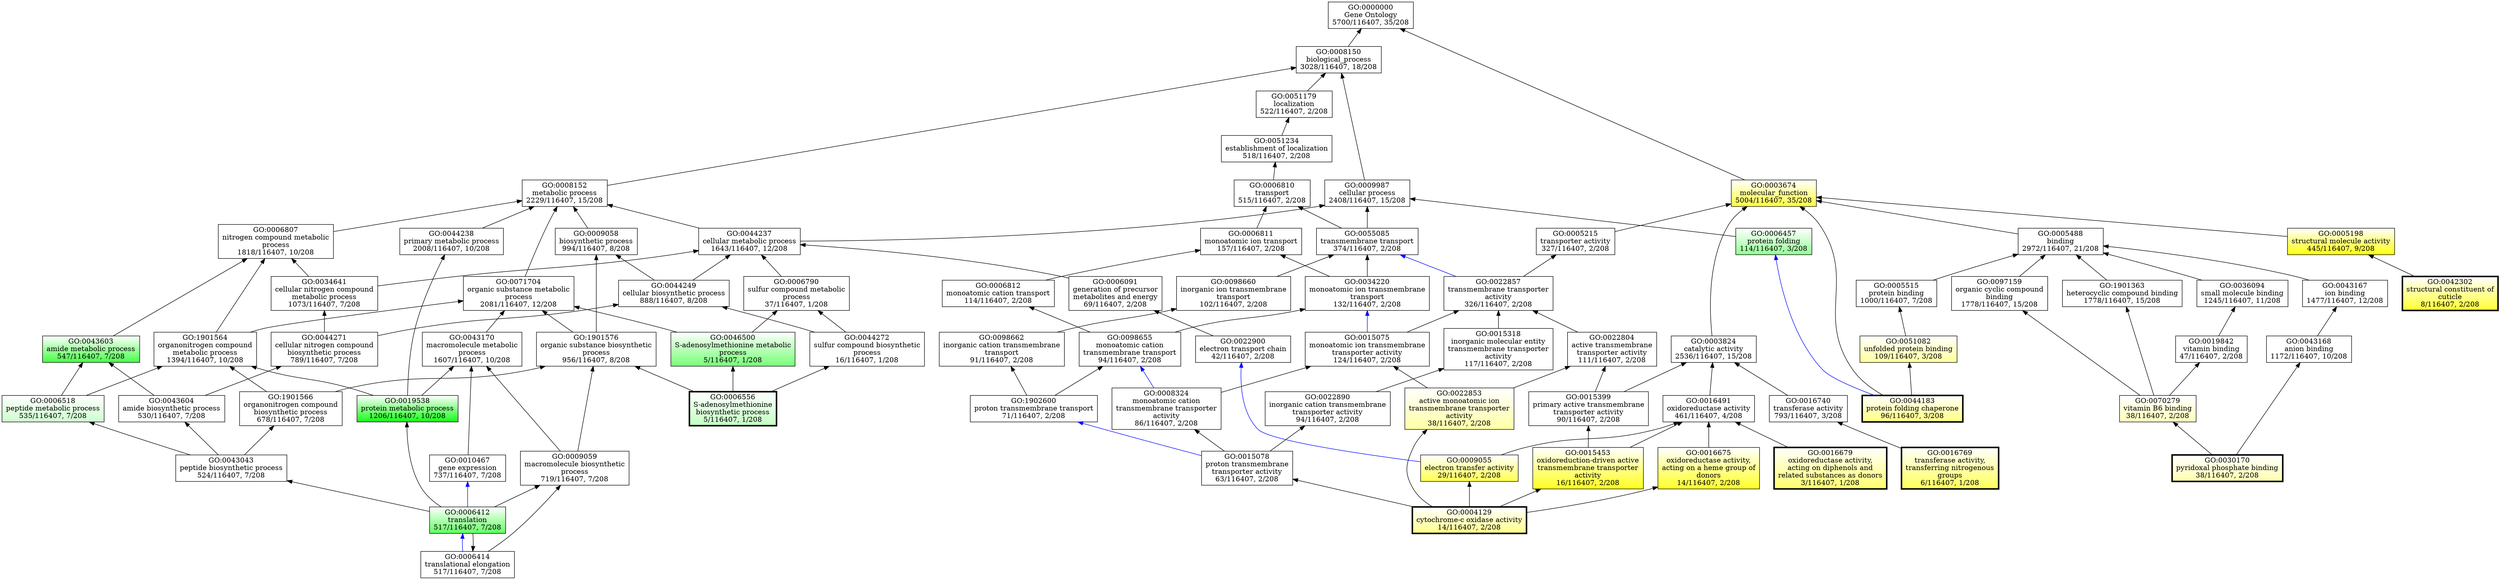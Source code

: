 /* Generated with Ontologizer 2.1 build 20160628-1269 */
digraph G {nodesep=0.4;
GO_0000000[shape="box",label="GO:0000000\nGene Ontology\n5700/116407, 35/208"];
GO_0016769[shape="box",label="GO:0016769\ntransferase activity,\ntransferring nitrogenous\ngroups\n6/116407, 1/208",gradientangle=270,style="filled,setlinewidth(3)",fillcolor="white:0.166667,0.657143,1.000000"];
GO_0019842[shape="box",label="GO:0019842\nvitamin binding\n47/116407, 2/208"];
GO_0009987[shape="box",label="GO:0009987\ncellular process\n2408/116407, 15/208"];
GO_0008324[shape="box",label="GO:0008324\nmonoatomic cation\ntransmembrane transporter\nactivity\n86/116407, 2/208"];
GO_0006790[shape="box",label="GO:0006790\nsulfur compound metabolic\nprocess\n37/116407, 1/208"];
GO_0070279[shape="box",label="GO:0070279\nvitamin B6 binding\n38/116407, 2/208",gradientangle=270,style="filled",fillcolor="white:0.166667,0.276190,1.000000"];
GO_0097159[shape="box",label="GO:0097159\norganic cyclic compound\nbinding\n1778/116407, 15/208"];
GO_0051082[shape="box",label="GO:0051082\nunfolded protein binding\n109/116407, 3/208",gradientangle=270,style="filled",fillcolor="white:0.166667,0.390476,1.000000"];
GO_0005515[shape="box",label="GO:0005515\nprotein binding\n1000/116407, 7/208"];
GO_0006412[shape="box",label="GO:0006412\ntranslation\n517/116407, 7/208",gradientangle=270,style="filled",fillcolor="white:0.333333,0.619048,1.000000"];
GO_0006414[shape="box",label="GO:0006414\ntranslational elongation\n517/116407, 7/208"];
GO_0022804[shape="box",label="GO:0022804\nactive transmembrane\ntransporter activity\n111/116407, 2/208"];
GO_1902600[shape="box",label="GO:1902600\nproton transmembrane transport\n71/116407, 2/208"];
GO_1901576[shape="box",label="GO:1901576\norganic substance biosynthetic\nprocess\n956/116407, 8/208"];
GO_0006807[shape="box",label="GO:0006807\nnitrogen compound metabolic\nprocess\n1818/116407, 10/208"];
GO_0044183[shape="box",label="GO:0044183\nprotein folding chaperone\n96/116407, 3/208",gradientangle=270,style="filled,setlinewidth(3)",fillcolor="white:0.166667,0.504762,1.000000"];
GO_0071704[shape="box",label="GO:0071704\norganic substance metabolic\nprocess\n2081/116407, 12/208"];
GO_0006810[shape="box",label="GO:0006810\ntransport\n515/116407, 2/208"];
GO_0006811[shape="box",label="GO:0006811\nmonoatomic ion transport\n157/116407, 2/208"];
GO_0006812[shape="box",label="GO:0006812\nmonoatomic cation transport\n114/116407, 2/208"];
GO_0006556[shape="box",label="GO:0006556\nS-adenosylmethionine\nbiosynthetic process\n5/116407, 1/208",gradientangle=270,style="filled,setlinewidth(3)",fillcolor="white:0.333333,0.238095,1.000000"];
GO_0043167[shape="box",label="GO:0043167\nion binding\n1477/116407, 12/208"];
GO_0043168[shape="box",label="GO:0043168\nanion binding\n1172/116407, 10/208"];
GO_0004129[shape="box",label="GO:0004129\ncytochrome-c oxidase activity\n14/116407, 2/208",gradientangle=270,style="filled,setlinewidth(3)",fillcolor="white:0.166667,0.466667,1.000000"];
GO_0051234[shape="box",label="GO:0051234\nestablishment of localization\n518/116407, 2/208"];
GO_0043170[shape="box",label="GO:0043170\nmacromolecule metabolic\nprocess\n1607/116407, 10/208"];
GO_0016675[shape="box",label="GO:0016675\noxidoreductase activity,\nacting on a heme group of\ndonors\n14/116407, 2/208",gradientangle=270,style="filled",fillcolor="white:0.166667,0.847619,1.000000"];
GO_0043043[shape="box",label="GO:0043043\npeptide biosynthetic process\n524/116407, 7/208"];
GO_0046500[shape="box",label="GO:0046500\nS-adenosylmethionine metabolic\nprocess\n5/116407, 1/208",gradientangle=270,style="filled",fillcolor="white:0.333333,0.542857,1.000000"];
GO_0015399[shape="box",label="GO:0015399\nprimary active transmembrane\ntransporter activity\n90/116407, 2/208"];
GO_0016679[shape="box",label="GO:0016679\noxidoreductase activity,\nacting on diphenols and\nrelated substances as donors\n3/116407, 1/208",gradientangle=270,style="filled,setlinewidth(3)",fillcolor="white:0.166667,0.580952,1.000000"];
GO_0034220[shape="box",label="GO:0034220\nmonoatomic ion transmembrane\ntransport\n132/116407, 2/208"];
GO_0055085[shape="box",label="GO:0055085\ntransmembrane transport\n374/116407, 2/208"];
GO_1901363[shape="box",label="GO:1901363\nheterocyclic compound binding\n1778/116407, 15/208"];
GO_0006457[shape="box",label="GO:0006457\nprotein folding\n114/116407, 3/208",gradientangle=270,style="filled",fillcolor="white:0.333333,0.428571,1.000000"];
GO_0042302[shape="box",label="GO:0042302\nstructural constituent of\ncuticle\n8/116407, 2/208",gradientangle=270,style="filled,setlinewidth(3)",fillcolor="white:0.166667,0.809524,1.000000"];
GO_0022853[shape="box",label="GO:0022853\nactive monoatomic ion\ntransmembrane transporter\nactivity\n38/116407, 2/208",gradientangle=270,style="filled",fillcolor="white:0.166667,0.352381,1.000000"];
GO_0022857[shape="box",label="GO:0022857\ntransmembrane transporter\nactivity\n326/116407, 2/208"];
GO_0006091[shape="box",label="GO:0006091\ngeneration of precursor\nmetabolites and energy\n69/116407, 2/208"];
GO_0044237[shape="box",label="GO:0044237\ncellular metabolic process\n1643/116407, 12/208"];
GO_0044238[shape="box",label="GO:0044238\nprimary metabolic process\n2008/116407, 10/208"];
GO_0005198[shape="box",label="GO:0005198\nstructural molecule activity\n445/116407, 9/208",gradientangle=270,style="filled",fillcolor="white:0.166667,0.961905,1.000000"];
GO_0034641[shape="box",label="GO:0034641\ncellular nitrogen compound\nmetabolic process\n1073/116407, 7/208"];
GO_0019538[shape="box",label="GO:0019538\nprotein metabolic process\n1206/116407, 10/208",gradientangle=270,style="filled",fillcolor="white:0.333333,0.923810,1.000000"];
GO_0043603[shape="box",label="GO:0043603\namide metabolic process\n547/116407, 7/208",gradientangle=270,style="filled",fillcolor="white:0.333333,0.733333,1.000000"];
GO_0043604[shape="box",label="GO:0043604\namide biosynthetic process\n530/116407, 7/208"];
GO_0015318[shape="box",label="GO:0015318\ninorganic molecular entity\ntransmembrane transporter\nactivity\n117/116407, 2/208"];
GO_0008150[shape="box",label="GO:0008150\nbiological_process\n3028/116407, 18/208"];
GO_0008152[shape="box",label="GO:0008152\nmetabolic process\n2229/116407, 15/208"];
GO_0044249[shape="box",label="GO:0044249\ncellular biosynthetic process\n888/116407, 8/208"];
GO_0003674[shape="box",label="GO:0003674\nmolecular_function\n5004/116407, 35/208",gradientangle=270,style="filled",fillcolor="white:0.166667,0.771429,1.000000"];
GO_0030170[shape="box",label="GO:0030170\npyridoxal phosphate binding\n38/116407, 2/208",gradientangle=270,style="filled,setlinewidth(3)",fillcolor="white:0.166667,0.314286,1.000000"];
GO_0015453[shape="box",label="GO:0015453\noxidoreduction-driven active\ntransmembrane transporter\nactivity\n16/116407, 2/208",gradientangle=270,style="filled",fillcolor="white:0.166667,0.885714,1.000000"];
GO_0098655[shape="box",label="GO:0098655\nmonoatomic cation\ntransmembrane transport\n94/116407, 2/208"];
GO_0009055[shape="box",label="GO:0009055\nelectron transfer activity\n29/116407, 2/208",gradientangle=270,style="filled",fillcolor="white:0.166667,0.695238,1.000000"];
GO_0005215[shape="box",label="GO:0005215\ntransporter activity\n327/116407, 2/208"];
GO_1901564[shape="box",label="GO:1901564\norganonitrogen compound\nmetabolic process\n1394/116407, 10/208"];
GO_0009058[shape="box",label="GO:0009058\nbiosynthetic process\n994/116407, 8/208"];
GO_0015075[shape="box",label="GO:0015075\nmonoatomic ion transmembrane\ntransporter activity\n124/116407, 2/208"];
GO_0009059[shape="box",label="GO:0009059\nmacromolecule biosynthetic\nprocess\n719/116407, 7/208"];
GO_0010467[shape="box",label="GO:0010467\ngene expression\n737/116407, 7/208"];
GO_1901566[shape="box",label="GO:1901566\norganonitrogen compound\nbiosynthetic process\n678/116407, 7/208"];
GO_0016740[shape="box",label="GO:0016740\ntransferase activity\n793/116407, 3/208"];
GO_0098660[shape="box",label="GO:0098660\ninorganic ion transmembrane\ntransport\n102/116407, 2/208"];
GO_0015078[shape="box",label="GO:0015078\nproton transmembrane\ntransporter activity\n63/116407, 2/208"];
GO_0098662[shape="box",label="GO:0098662\ninorganic cation transmembrane\ntransport\n91/116407, 2/208"];
GO_0022890[shape="box",label="GO:0022890\ninorganic cation transmembrane\ntransporter activity\n94/116407, 2/208"];
GO_0016491[shape="box",label="GO:0016491\noxidoreductase activity\n461/116407, 4/208"];
GO_0051179[shape="box",label="GO:0051179\nlocalization\n522/116407, 2/208"];
GO_0044271[shape="box",label="GO:0044271\ncellular nitrogen compound\nbiosynthetic process\n789/116407, 7/208"];
GO_0003824[shape="box",label="GO:0003824\ncatalytic activity\n2536/116407, 15/208"];
GO_0005488[shape="box",label="GO:0005488\nbinding\n2972/116407, 21/208"];
GO_0044272[shape="box",label="GO:0044272\nsulfur compound biosynthetic\nprocess\n16/116407, 1/208"];
GO_0022900[shape="box",label="GO:0022900\nelectron transport chain\n42/116407, 2/208"];
GO_0006518[shape="box",label="GO:0006518\npeptide metabolic process\n535/116407, 7/208",gradientangle=270,style="filled",fillcolor="white:0.333333,0.200000,1.000000"];
GO_0036094[shape="box",label="GO:0036094\nsmall molecule binding\n1245/116407, 11/208"];
GO_0000000 -> GO_0003674[color=black,dir="back",tooltip="molecular_function  Gene Ontology"];

GO_0000000 -> GO_0008150[color=black,dir="back",tooltip="biological_process  Gene Ontology"];

GO_0019842 -> GO_0070279[color=black,dir="back",tooltip="vitamin B6 binding is a vitamin binding"];

GO_0009987 -> GO_0006457[color=black,dir="back",tooltip="protein folding is a cellular process"];

GO_0009987 -> GO_0044237[color=black,dir="back",tooltip="cellular metabolic process is a cellular process"];

GO_0009987 -> GO_0055085[color=black,dir="back",tooltip="transmembrane transport is a cellular process"];

GO_0008324 -> GO_0015078[color=black,dir="back",tooltip="proton transmembrane transporter activity is a monoatomic cation transmembrane transporter activity"];

GO_0006790 -> GO_0044272[color=black,dir="back",tooltip="sulfur compound biosynthetic process is a sulfur compound metabolic process"];

GO_0006790 -> GO_0046500[color=black,dir="back",tooltip="S-adenosylmethionine metabolic process is a sulfur compound metabolic process"];

GO_0070279 -> GO_0030170[color=black,dir="back",tooltip="pyridoxal phosphate binding is a vitamin B6 binding"];

GO_0097159 -> GO_0070279[color=black,dir="back",tooltip="vitamin B6 binding is a organic cyclic compound binding"];

GO_0051082 -> GO_0044183[color=black,dir="back",tooltip="protein folding chaperone  unfolded protein binding"];

GO_0005515 -> GO_0051082[color=black,dir="back",tooltip="unfolded protein binding is a protein binding"];

GO_0006412 -> GO_0006414[color=blue,dir="back",tooltip="translational elongation is part of translation"];

GO_0006414 -> GO_0006412[color=black,dir="back",tooltip="translation  translational elongation"];

GO_0022804 -> GO_0015399[color=black,dir="back",tooltip="primary active transmembrane transporter activity is a active transmembrane transporter activity"];

GO_0022804 -> GO_0022853[color=black,dir="back",tooltip="active monoatomic ion transmembrane transporter activity is a active transmembrane transporter activity"];

GO_1902600 -> GO_0015078[color=blue,dir="back",tooltip="proton transmembrane transporter activity is part of proton transmembrane transport"];

GO_1901576 -> GO_1901566[color=black,dir="back",tooltip="organonitrogen compound biosynthetic process is a organic substance biosynthetic process"];

GO_1901576 -> GO_0006556[color=black,dir="back",tooltip="S-adenosylmethionine biosynthetic process is a organic substance biosynthetic process"];

GO_1901576 -> GO_0009059[color=black,dir="back",tooltip="macromolecule biosynthetic process is a organic substance biosynthetic process"];

GO_0006807 -> GO_1901564[color=black,dir="back",tooltip="organonitrogen compound metabolic process is a nitrogen compound metabolic process"];

GO_0006807 -> GO_0034641[color=black,dir="back",tooltip="cellular nitrogen compound metabolic process is a nitrogen compound metabolic process"];

GO_0006807 -> GO_0043603[color=black,dir="back",tooltip="amide metabolic process is a nitrogen compound metabolic process"];

GO_0071704 -> GO_1901564[color=black,dir="back",tooltip="organonitrogen compound metabolic process is a organic substance metabolic process"];

GO_0071704 -> GO_1901576[color=black,dir="back",tooltip="organic substance biosynthetic process is a organic substance metabolic process"];

GO_0071704 -> GO_0043170[color=black,dir="back",tooltip="macromolecule metabolic process is a organic substance metabolic process"];

GO_0071704 -> GO_0046500[color=black,dir="back",tooltip="S-adenosylmethionine metabolic process is a organic substance metabolic process"];

GO_0006810 -> GO_0006811[color=black,dir="back",tooltip="monoatomic ion transport is a transport"];

GO_0006810 -> GO_0055085[color=black,dir="back",tooltip="transmembrane transport is a transport"];

GO_0006811 -> GO_0006812[color=black,dir="back",tooltip="monoatomic cation transport is a monoatomic ion transport"];

GO_0006811 -> GO_0034220[color=black,dir="back",tooltip="monoatomic ion transmembrane transport is a monoatomic ion transport"];

GO_0006812 -> GO_0098655[color=black,dir="back",tooltip="monoatomic cation transmembrane transport is a monoatomic cation transport"];

GO_0043167 -> GO_0043168[color=black,dir="back",tooltip="anion binding is a ion binding"];

GO_0043168 -> GO_0030170[color=black,dir="back",tooltip="pyridoxal phosphate binding is a anion binding"];

GO_0051234 -> GO_0006810[color=black,dir="back",tooltip="transport is a establishment of localization"];

GO_0043170 -> GO_0009059[color=black,dir="back",tooltip="macromolecule biosynthetic process is a macromolecule metabolic process"];

GO_0043170 -> GO_0010467[color=black,dir="back",tooltip="gene expression is a macromolecule metabolic process"];

GO_0043170 -> GO_0019538[color=black,dir="back",tooltip="protein metabolic process is a macromolecule metabolic process"];

GO_0016675 -> GO_0004129[color=black,dir="back",tooltip="cytochrome-c oxidase activity is a oxidoreductase activity, acting on a heme group of donors"];

GO_0043043 -> GO_0006412[color=black,dir="back",tooltip="translation is a peptide biosynthetic process"];

GO_0046500 -> GO_0006556[color=black,dir="back",tooltip="S-adenosylmethionine biosynthetic process is a S-adenosylmethionine metabolic process"];

GO_0015399 -> GO_0015453[color=black,dir="back",tooltip="oxidoreduction-driven active transmembrane transporter activity is a primary active transmembrane transporter activity"];

GO_0034220 -> GO_0015075[color=blue,dir="back",tooltip="monoatomic ion transmembrane transporter activity is part of monoatomic ion transmembrane transport"];

GO_0034220 -> GO_0098655[color=black,dir="back",tooltip="monoatomic cation transmembrane transport is a monoatomic ion transmembrane transport"];

GO_0055085 -> GO_0022857[color=blue,dir="back",tooltip="transmembrane transporter activity is part of transmembrane transport"];

GO_0055085 -> GO_0098660[color=black,dir="back",tooltip="inorganic ion transmembrane transport is a transmembrane transport"];

GO_0055085 -> GO_0034220[color=black,dir="back",tooltip="monoatomic ion transmembrane transport is a transmembrane transport"];

GO_1901363 -> GO_0070279[color=black,dir="back",tooltip="vitamin B6 binding is a heterocyclic compound binding"];

GO_0006457 -> GO_0044183[color=blue,dir="back",tooltip="protein folding chaperone is part of protein folding"];

GO_0022853 -> GO_0004129[color=black,dir="back",tooltip="cytochrome-c oxidase activity is a active monoatomic ion transmembrane transporter activity"];

GO_0022857 -> GO_0015075[color=black,dir="back",tooltip="monoatomic ion transmembrane transporter activity is a transmembrane transporter activity"];

GO_0022857 -> GO_0015318[color=black,dir="back",tooltip="inorganic molecular entity transmembrane transporter activity is a transmembrane transporter activity"];

GO_0022857 -> GO_0022804[color=black,dir="back",tooltip="active transmembrane transporter activity is a transmembrane transporter activity"];

GO_0006091 -> GO_0022900[color=black,dir="back",tooltip="electron transport chain is a generation of precursor metabolites and energy"];

GO_0044237 -> GO_0006091[color=black,dir="back",tooltip="generation of precursor metabolites and energy is a cellular metabolic process"];

GO_0044237 -> GO_0006790[color=black,dir="back",tooltip="sulfur compound metabolic process is a cellular metabolic process"];

GO_0044237 -> GO_0034641[color=black,dir="back",tooltip="cellular nitrogen compound metabolic process is a cellular metabolic process"];

GO_0044237 -> GO_0044249[color=black,dir="back",tooltip="cellular biosynthetic process is a cellular metabolic process"];

GO_0044238 -> GO_0019538[color=black,dir="back",tooltip="protein metabolic process is a primary metabolic process"];

GO_0005198 -> GO_0042302[color=black,dir="back",tooltip="structural constituent of cuticle is a structural molecule activity"];

GO_0034641 -> GO_0044271[color=black,dir="back",tooltip="cellular nitrogen compound biosynthetic process is a cellular nitrogen compound metabolic process"];

GO_0019538 -> GO_0006412[color=black,dir="back",tooltip="translation is a protein metabolic process"];

GO_0043603 -> GO_0006518[color=black,dir="back",tooltip="peptide metabolic process is a amide metabolic process"];

GO_0043603 -> GO_0043604[color=black,dir="back",tooltip="amide biosynthetic process is a amide metabolic process"];

GO_0043604 -> GO_0043043[color=black,dir="back",tooltip="peptide biosynthetic process is a amide biosynthetic process"];

GO_0015318 -> GO_0022890[color=black,dir="back",tooltip="inorganic cation transmembrane transporter activity is a inorganic molecular entity transmembrane transporter activity"];

GO_0008150 -> GO_0008152[color=black,dir="back",tooltip="metabolic process is a biological_process"];

GO_0008150 -> GO_0009987[color=black,dir="back",tooltip="cellular process is a biological_process"];

GO_0008150 -> GO_0051179[color=black,dir="back",tooltip="localization is a biological_process"];

GO_0008152 -> GO_0071704[color=black,dir="back",tooltip="organic substance metabolic process is a metabolic process"];

GO_0008152 -> GO_0006807[color=black,dir="back",tooltip="nitrogen compound metabolic process is a metabolic process"];

GO_0008152 -> GO_0009058[color=black,dir="back",tooltip="biosynthetic process is a metabolic process"];

GO_0008152 -> GO_0044237[color=black,dir="back",tooltip="cellular metabolic process is a metabolic process"];

GO_0008152 -> GO_0044238[color=black,dir="back",tooltip="primary metabolic process is a metabolic process"];

GO_0044249 -> GO_0044271[color=black,dir="back",tooltip="cellular nitrogen compound biosynthetic process is a cellular biosynthetic process"];

GO_0044249 -> GO_0044272[color=black,dir="back",tooltip="sulfur compound biosynthetic process is a cellular biosynthetic process"];

GO_0003674 -> GO_0003824[color=black,dir="back",tooltip="catalytic activity is a molecular_function"];

GO_0003674 -> GO_0005198[color=black,dir="back",tooltip="structural molecule activity is a molecular_function"];

GO_0003674 -> GO_0005215[color=black,dir="back",tooltip="transporter activity is a molecular_function"];

GO_0003674 -> GO_0005488[color=black,dir="back",tooltip="binding is a molecular_function"];

GO_0003674 -> GO_0044183[color=black,dir="back",tooltip="protein folding chaperone is a molecular_function"];

GO_0015453 -> GO_0004129[color=black,dir="back",tooltip="cytochrome-c oxidase activity is a oxidoreduction-driven active transmembrane transporter activity"];

GO_0098655 -> GO_1902600[color=black,dir="back",tooltip="proton transmembrane transport is a monoatomic cation transmembrane transport"];

GO_0098655 -> GO_0008324[color=blue,dir="back",tooltip="monoatomic cation transmembrane transporter activity is part of monoatomic cation transmembrane transport"];

GO_0009055 -> GO_0004129[color=black,dir="back",tooltip="cytochrome-c oxidase activity is a electron transfer activity"];

GO_0005215 -> GO_0022857[color=black,dir="back",tooltip="transmembrane transporter activity is a transporter activity"];

GO_1901564 -> GO_1901566[color=black,dir="back",tooltip="organonitrogen compound biosynthetic process is a organonitrogen compound metabolic process"];

GO_1901564 -> GO_0006518[color=black,dir="back",tooltip="peptide metabolic process is a organonitrogen compound metabolic process"];

GO_1901564 -> GO_0019538[color=black,dir="back",tooltip="protein metabolic process is a organonitrogen compound metabolic process"];

GO_0009058 -> GO_1901576[color=black,dir="back",tooltip="organic substance biosynthetic process is a biosynthetic process"];

GO_0009058 -> GO_0044249[color=black,dir="back",tooltip="cellular biosynthetic process is a biosynthetic process"];

GO_0015075 -> GO_0008324[color=black,dir="back",tooltip="monoatomic cation transmembrane transporter activity is a monoatomic ion transmembrane transporter activity"];

GO_0015075 -> GO_0022853[color=black,dir="back",tooltip="active monoatomic ion transmembrane transporter activity is a monoatomic ion transmembrane transporter activity"];

GO_0009059 -> GO_0006412[color=black,dir="back",tooltip="translation is a macromolecule biosynthetic process"];

GO_0009059 -> GO_0006414[color=black,dir="back",tooltip="translational elongation is a macromolecule biosynthetic process"];

GO_0010467 -> GO_0006412[color=blue,dir="back",tooltip="translation is part of gene expression"];

GO_1901566 -> GO_0043043[color=black,dir="back",tooltip="peptide biosynthetic process is a organonitrogen compound biosynthetic process"];

GO_0016740 -> GO_0016769[color=black,dir="back",tooltip="transferase activity, transferring nitrogenous groups is a transferase activity"];

GO_0098660 -> GO_0098662[color=black,dir="back",tooltip="inorganic cation transmembrane transport is a inorganic ion transmembrane transport"];

GO_0015078 -> GO_0004129[color=black,dir="back",tooltip="cytochrome-c oxidase activity is a proton transmembrane transporter activity"];

GO_0098662 -> GO_1902600[color=black,dir="back",tooltip="proton transmembrane transport is a inorganic cation transmembrane transport"];

GO_0022890 -> GO_0015078[color=black,dir="back",tooltip="proton transmembrane transporter activity is a inorganic cation transmembrane transporter activity"];

GO_0016491 -> GO_0009055[color=black,dir="back",tooltip="electron transfer activity is a oxidoreductase activity"];

GO_0016491 -> GO_0015453[color=black,dir="back",tooltip="oxidoreduction-driven active transmembrane transporter activity  oxidoreductase activity"];

GO_0016491 -> GO_0016675[color=black,dir="back",tooltip="oxidoreductase activity, acting on a heme group of donors is a oxidoreductase activity"];

GO_0016491 -> GO_0016679[color=black,dir="back",tooltip="oxidoreductase activity, acting on diphenols and related substances as donors is a oxidoreductase activity"];

GO_0051179 -> GO_0051234[color=black,dir="back",tooltip="establishment of localization is a localization"];

GO_0044271 -> GO_0043604[color=black,dir="back",tooltip="amide biosynthetic process is a cellular nitrogen compound biosynthetic process"];

GO_0003824 -> GO_0015399[color=black,dir="back",tooltip="primary active transmembrane transporter activity  catalytic activity"];

GO_0003824 -> GO_0016491[color=black,dir="back",tooltip="oxidoreductase activity is a catalytic activity"];

GO_0003824 -> GO_0016740[color=black,dir="back",tooltip="transferase activity is a catalytic activity"];

GO_0005488 -> GO_1901363[color=black,dir="back",tooltip="heterocyclic compound binding is a binding"];

GO_0005488 -> GO_0005515[color=black,dir="back",tooltip="protein binding is a binding"];

GO_0005488 -> GO_0097159[color=black,dir="back",tooltip="organic cyclic compound binding is a binding"];

GO_0005488 -> GO_0036094[color=black,dir="back",tooltip="small molecule binding is a binding"];

GO_0005488 -> GO_0043167[color=black,dir="back",tooltip="ion binding is a binding"];

GO_0044272 -> GO_0006556[color=black,dir="back",tooltip="S-adenosylmethionine biosynthetic process is a sulfur compound biosynthetic process"];

GO_0022900 -> GO_0009055[color=blue,dir="back",tooltip="electron transfer activity is part of electron transport chain"];

GO_0006518 -> GO_0043043[color=black,dir="back",tooltip="peptide biosynthetic process is a peptide metabolic process"];

GO_0036094 -> GO_0019842[color=black,dir="back",tooltip="vitamin binding is a small molecule binding"];

}
